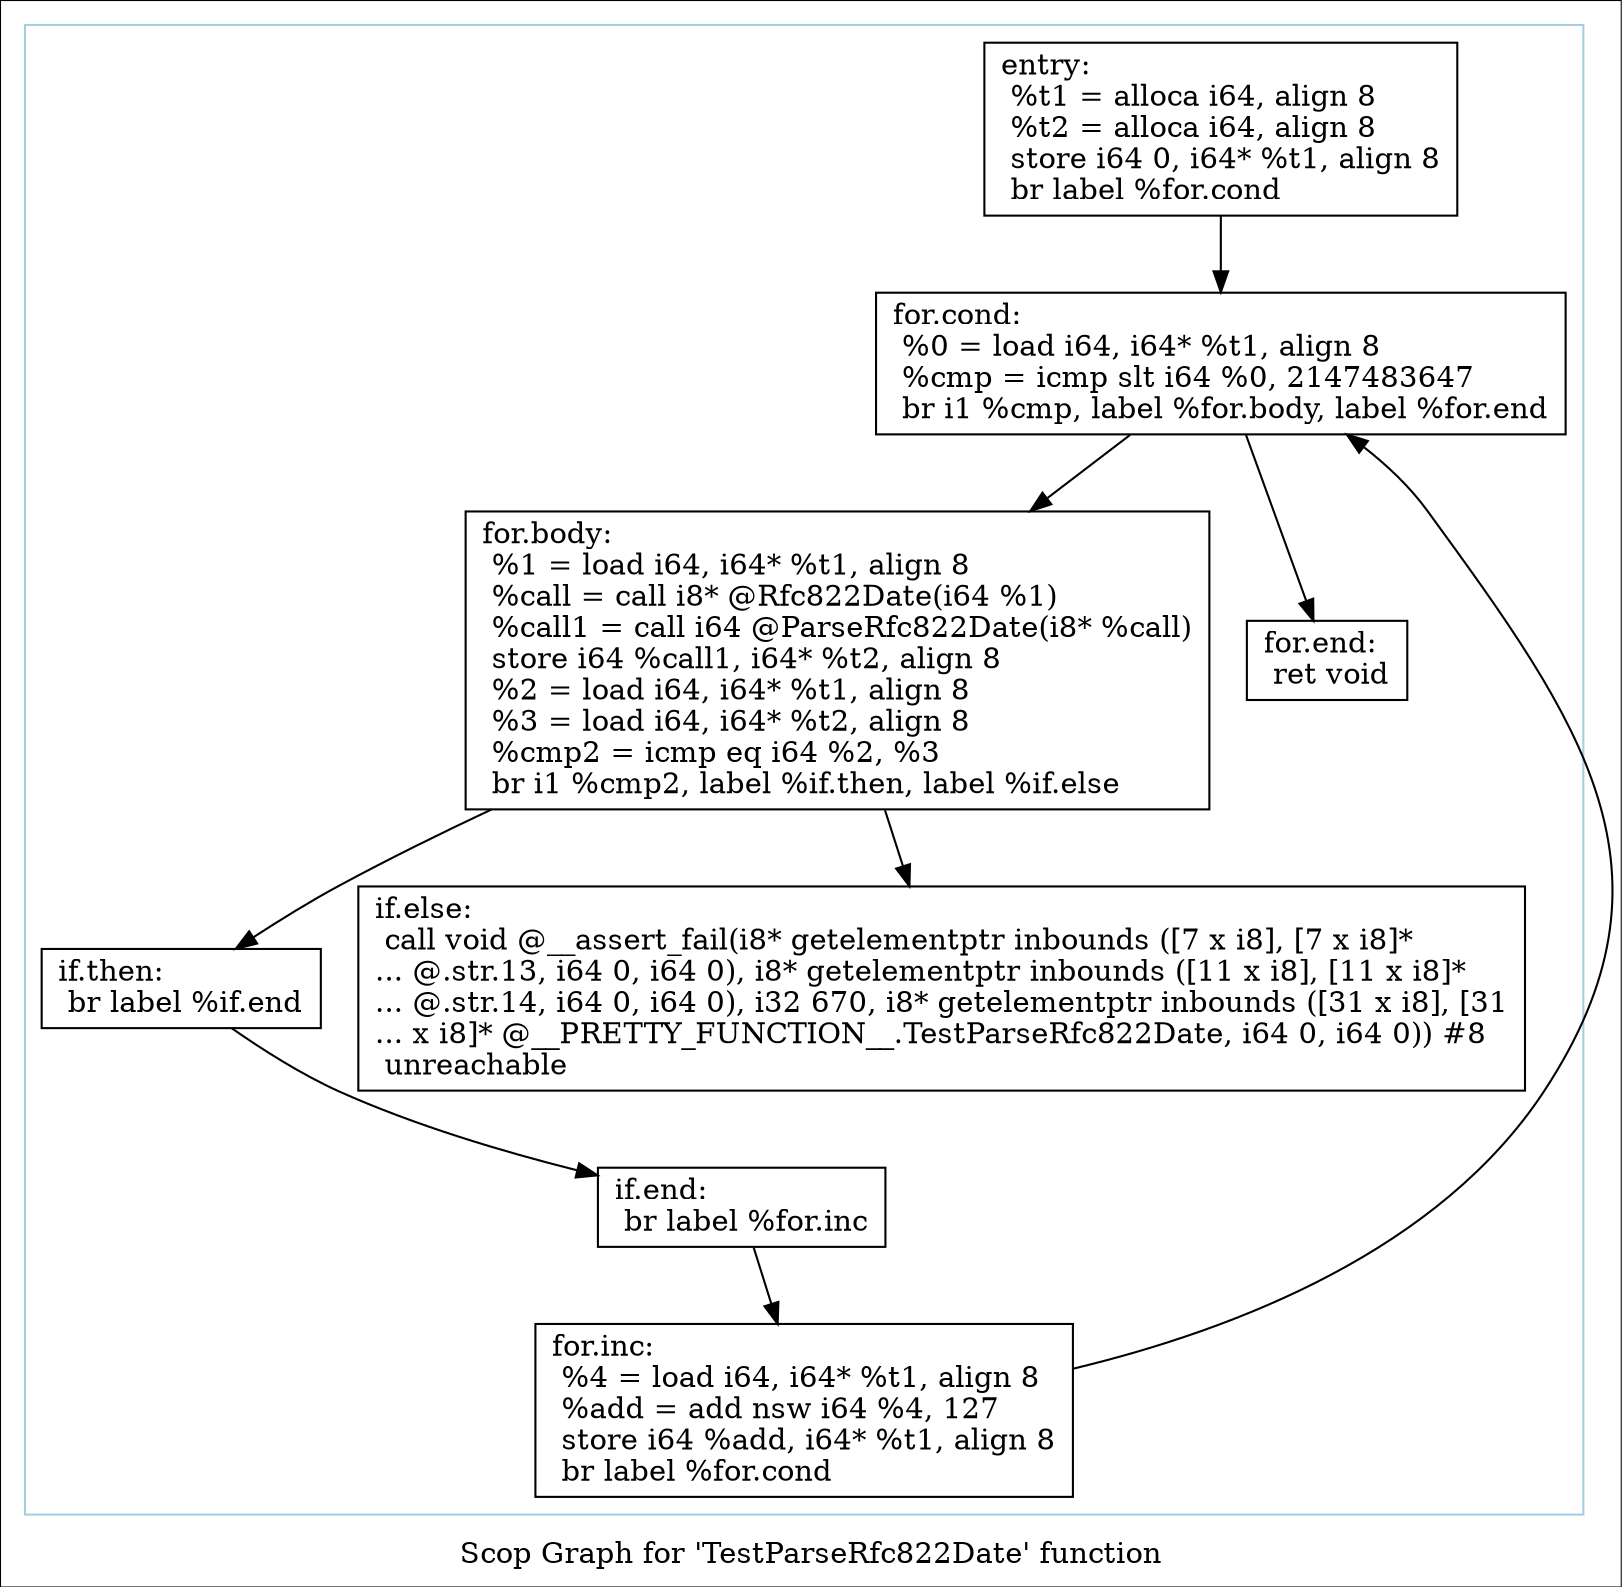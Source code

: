 digraph "Scop Graph for 'TestParseRfc822Date' function" {
	label="Scop Graph for 'TestParseRfc822Date' function";

	Node0x2085af0 [shape=record,label="{entry:\l  %t1 = alloca i64, align 8\l  %t2 = alloca i64, align 8\l  store i64 0, i64* %t1, align 8\l  br label %for.cond\l}"];
	Node0x2085af0 -> Node0x20881c0;
	Node0x20881c0 [shape=record,label="{for.cond:                                         \l  %0 = load i64, i64* %t1, align 8\l  %cmp = icmp slt i64 %0, 2147483647\l  br i1 %cmp, label %for.body, label %for.end\l}"];
	Node0x20881c0 -> Node0x2095960;
	Node0x20881c0 -> Node0x1fbc130;
	Node0x2095960 [shape=record,label="{for.body:                                         \l  %1 = load i64, i64* %t1, align 8\l  %call = call i8* @Rfc822Date(i64 %1)\l  %call1 = call i64 @ParseRfc822Date(i8* %call)\l  store i64 %call1, i64* %t2, align 8\l  %2 = load i64, i64* %t1, align 8\l  %3 = load i64, i64* %t2, align 8\l  %cmp2 = icmp eq i64 %2, %3\l  br i1 %cmp2, label %if.then, label %if.else\l}"];
	Node0x2095960 -> Node0x208a070;
	Node0x2095960 -> Node0x2092eb0;
	Node0x208a070 [shape=record,label="{if.then:                                          \l  br label %if.end\l}"];
	Node0x208a070 -> Node0x208a460;
	Node0x208a460 [shape=record,label="{if.end:                                           \l  br label %for.inc\l}"];
	Node0x208a460 -> Node0x20869b0;
	Node0x20869b0 [shape=record,label="{for.inc:                                          \l  %4 = load i64, i64* %t1, align 8\l  %add = add nsw i64 %4, 127\l  store i64 %add, i64* %t1, align 8\l  br label %for.cond\l}"];
	Node0x20869b0 -> Node0x20881c0;
	Node0x2092eb0 [shape=record,label="{if.else:                                          \l  call void @__assert_fail(i8* getelementptr inbounds ([7 x i8], [7 x i8]*\l... @.str.13, i64 0, i64 0), i8* getelementptr inbounds ([11 x i8], [11 x i8]*\l... @.str.14, i64 0, i64 0), i32 670, i8* getelementptr inbounds ([31 x i8], [31\l... x i8]* @__PRETTY_FUNCTION__.TestParseRfc822Date, i64 0, i64 0)) #8\l  unreachable\l}"];
	Node0x1fbc130 [shape=record,label="{for.end:                                          \l  ret void\l}"];
	colorscheme = "paired12"
        subgraph cluster_0x20a4fd0 {
          label = "";
          style = solid;
          color = 1
          Node0x2085af0;
          Node0x20881c0;
          Node0x2095960;
          Node0x208a070;
          Node0x208a460;
          Node0x20869b0;
          Node0x2092eb0;
          Node0x1fbc130;
        }
}
